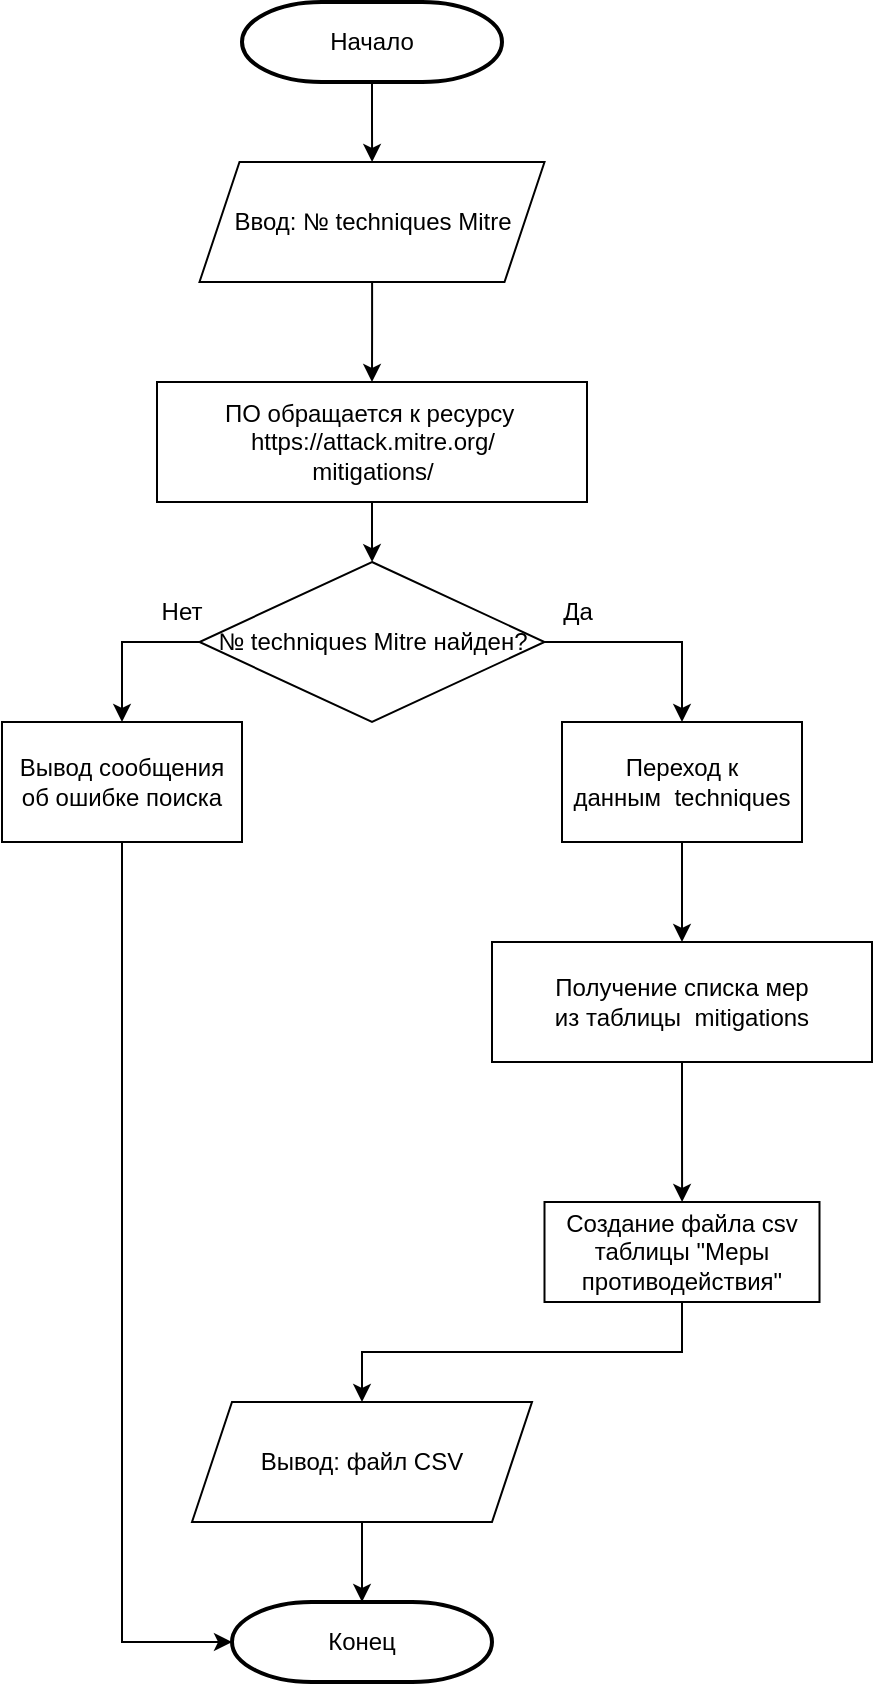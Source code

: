 <mxfile version="24.8.6">
  <diagram name="Страница — 1" id="FZuVYSKQKKseB5JXQPXO">
    <mxGraphModel dx="1386" dy="783" grid="1" gridSize="10" guides="1" tooltips="1" connect="1" arrows="1" fold="1" page="1" pageScale="1" pageWidth="827" pageHeight="1169" math="0" shadow="0">
      <root>
        <mxCell id="0" />
        <mxCell id="1" parent="0" />
        <mxCell id="83ufd9dUUjp7Ebb18AGb-2" value="" style="edgeStyle=orthogonalEdgeStyle;rounded=0;orthogonalLoop=1;jettySize=auto;html=1;" parent="1" source="83ufd9dUUjp7Ebb18AGb-3" target="83ufd9dUUjp7Ebb18AGb-6" edge="1">
          <mxGeometry relative="1" as="geometry" />
        </mxCell>
        <mxCell id="83ufd9dUUjp7Ebb18AGb-3" value="Начало" style="strokeWidth=2;html=1;shape=mxgraph.flowchart.terminator;whiteSpace=wrap;" parent="1" vertex="1">
          <mxGeometry x="360" y="40" width="130" height="40" as="geometry" />
        </mxCell>
        <mxCell id="83ufd9dUUjp7Ebb18AGb-4" value="Конец" style="strokeWidth=2;html=1;shape=mxgraph.flowchart.terminator;whiteSpace=wrap;" parent="1" vertex="1">
          <mxGeometry x="355" y="840" width="130" height="40" as="geometry" />
        </mxCell>
        <mxCell id="83ufd9dUUjp7Ebb18AGb-5" value="" style="edgeStyle=orthogonalEdgeStyle;rounded=0;orthogonalLoop=1;jettySize=auto;html=1;" parent="1" source="83ufd9dUUjp7Ebb18AGb-6" target="83ufd9dUUjp7Ebb18AGb-10" edge="1">
          <mxGeometry relative="1" as="geometry" />
        </mxCell>
        <mxCell id="83ufd9dUUjp7Ebb18AGb-6" value="Ввод: № techniques Mitre" style="shape=parallelogram;perimeter=parallelogramPerimeter;whiteSpace=wrap;html=1;fixedSize=1;" parent="1" vertex="1">
          <mxGeometry x="338.75" y="120" width="172.5" height="60" as="geometry" />
        </mxCell>
        <mxCell id="83ufd9dUUjp7Ebb18AGb-9" value="" style="edgeStyle=orthogonalEdgeStyle;rounded=0;orthogonalLoop=1;jettySize=auto;html=1;" parent="1" source="83ufd9dUUjp7Ebb18AGb-10" target="83ufd9dUUjp7Ebb18AGb-13" edge="1">
          <mxGeometry relative="1" as="geometry" />
        </mxCell>
        <mxCell id="83ufd9dUUjp7Ebb18AGb-10" value="ПО обращается к ресурсу&amp;nbsp;&lt;div&gt;&lt;div&gt;https://attack.mitre.org/&lt;/div&gt;&lt;div&gt;mitigations/&lt;/div&gt;&lt;/div&gt;" style="rounded=0;whiteSpace=wrap;html=1;" parent="1" vertex="1">
          <mxGeometry x="317.5" y="230" width="215" height="60" as="geometry" />
        </mxCell>
        <mxCell id="83ufd9dUUjp7Ebb18AGb-11" style="edgeStyle=orthogonalEdgeStyle;rounded=0;orthogonalLoop=1;jettySize=auto;html=1;exitX=0;exitY=0.5;exitDx=0;exitDy=0;entryX=0.5;entryY=0;entryDx=0;entryDy=0;" parent="1" source="83ufd9dUUjp7Ebb18AGb-13" target="83ufd9dUUjp7Ebb18AGb-14" edge="1">
          <mxGeometry relative="1" as="geometry" />
        </mxCell>
        <mxCell id="83ufd9dUUjp7Ebb18AGb-12" style="edgeStyle=orthogonalEdgeStyle;rounded=0;orthogonalLoop=1;jettySize=auto;html=1;exitX=1;exitY=0.5;exitDx=0;exitDy=0;entryX=0.5;entryY=0;entryDx=0;entryDy=0;" parent="1" source="83ufd9dUUjp7Ebb18AGb-13" target="83ufd9dUUjp7Ebb18AGb-16" edge="1">
          <mxGeometry relative="1" as="geometry" />
        </mxCell>
        <mxCell id="83ufd9dUUjp7Ebb18AGb-13" value="№ techniques Mitre найден?" style="rhombus;whiteSpace=wrap;html=1;" parent="1" vertex="1">
          <mxGeometry x="338.75" y="320" width="172.5" height="80" as="geometry" />
        </mxCell>
        <mxCell id="83ufd9dUUjp7Ebb18AGb-14" value="Вывод сообщения об ошибке поиска" style="rounded=0;whiteSpace=wrap;html=1;" parent="1" vertex="1">
          <mxGeometry x="240" y="400" width="120" height="60" as="geometry" />
        </mxCell>
        <mxCell id="83ufd9dUUjp7Ebb18AGb-15" value="" style="edgeStyle=orthogonalEdgeStyle;rounded=0;orthogonalLoop=1;jettySize=auto;html=1;" parent="1" source="83ufd9dUUjp7Ebb18AGb-16" target="83ufd9dUUjp7Ebb18AGb-18" edge="1">
          <mxGeometry relative="1" as="geometry" />
        </mxCell>
        <mxCell id="83ufd9dUUjp7Ebb18AGb-16" value="Переход к данным&amp;nbsp;&amp;nbsp;techniques" style="rounded=0;whiteSpace=wrap;html=1;" parent="1" vertex="1">
          <mxGeometry x="520" y="400" width="120" height="60" as="geometry" />
        </mxCell>
        <mxCell id="83ufd9dUUjp7Ebb18AGb-27" value="" style="edgeStyle=orthogonalEdgeStyle;rounded=0;orthogonalLoop=1;jettySize=auto;html=1;" parent="1" source="83ufd9dUUjp7Ebb18AGb-18" target="83ufd9dUUjp7Ebb18AGb-23" edge="1">
          <mxGeometry relative="1" as="geometry" />
        </mxCell>
        <mxCell id="83ufd9dUUjp7Ebb18AGb-18" value="Получение списка мер&lt;br&gt;из таблицы&amp;nbsp; mitigations" style="rounded=0;whiteSpace=wrap;html=1;" parent="1" vertex="1">
          <mxGeometry x="485" y="510" width="190" height="60" as="geometry" />
        </mxCell>
        <mxCell id="83ufd9dUUjp7Ebb18AGb-19" value="Да" style="text;html=1;align=center;verticalAlign=middle;whiteSpace=wrap;rounded=0;" parent="1" vertex="1">
          <mxGeometry x="497.5" y="330" width="60" height="30" as="geometry" />
        </mxCell>
        <mxCell id="83ufd9dUUjp7Ebb18AGb-20" value="Нет" style="text;html=1;align=center;verticalAlign=middle;whiteSpace=wrap;rounded=0;" parent="1" vertex="1">
          <mxGeometry x="300" y="330" width="60" height="30" as="geometry" />
        </mxCell>
        <mxCell id="83ufd9dUUjp7Ebb18AGb-21" style="edgeStyle=orthogonalEdgeStyle;rounded=0;orthogonalLoop=1;jettySize=auto;html=1;exitX=0.5;exitY=1;exitDx=0;exitDy=0;entryX=0;entryY=0.5;entryDx=0;entryDy=0;entryPerimeter=0;" parent="1" source="83ufd9dUUjp7Ebb18AGb-14" target="83ufd9dUUjp7Ebb18AGb-4" edge="1">
          <mxGeometry relative="1" as="geometry" />
        </mxCell>
        <mxCell id="83ufd9dUUjp7Ebb18AGb-22" style="edgeStyle=orthogonalEdgeStyle;rounded=0;orthogonalLoop=1;jettySize=auto;html=1;exitX=0.5;exitY=1;exitDx=0;exitDy=0;entryX=0.5;entryY=0;entryDx=0;entryDy=0;" parent="1" source="83ufd9dUUjp7Ebb18AGb-23" target="83ufd9dUUjp7Ebb18AGb-24" edge="1">
          <mxGeometry relative="1" as="geometry" />
        </mxCell>
        <mxCell id="83ufd9dUUjp7Ebb18AGb-23" value="Создание файла csv таблицы &quot;Меры противодействия&quot;" style="rounded=0;whiteSpace=wrap;html=1;" parent="1" vertex="1">
          <mxGeometry x="511.25" y="640" width="137.5" height="50" as="geometry" />
        </mxCell>
        <mxCell id="83ufd9dUUjp7Ebb18AGb-28" value="" style="edgeStyle=orthogonalEdgeStyle;rounded=0;orthogonalLoop=1;jettySize=auto;html=1;" parent="1" source="83ufd9dUUjp7Ebb18AGb-24" target="83ufd9dUUjp7Ebb18AGb-4" edge="1">
          <mxGeometry relative="1" as="geometry" />
        </mxCell>
        <mxCell id="83ufd9dUUjp7Ebb18AGb-24" value="Вывод: файл CSV" style="shape=parallelogram;perimeter=parallelogramPerimeter;whiteSpace=wrap;html=1;fixedSize=1;" parent="1" vertex="1">
          <mxGeometry x="335" y="740" width="170" height="60" as="geometry" />
        </mxCell>
      </root>
    </mxGraphModel>
  </diagram>
</mxfile>
